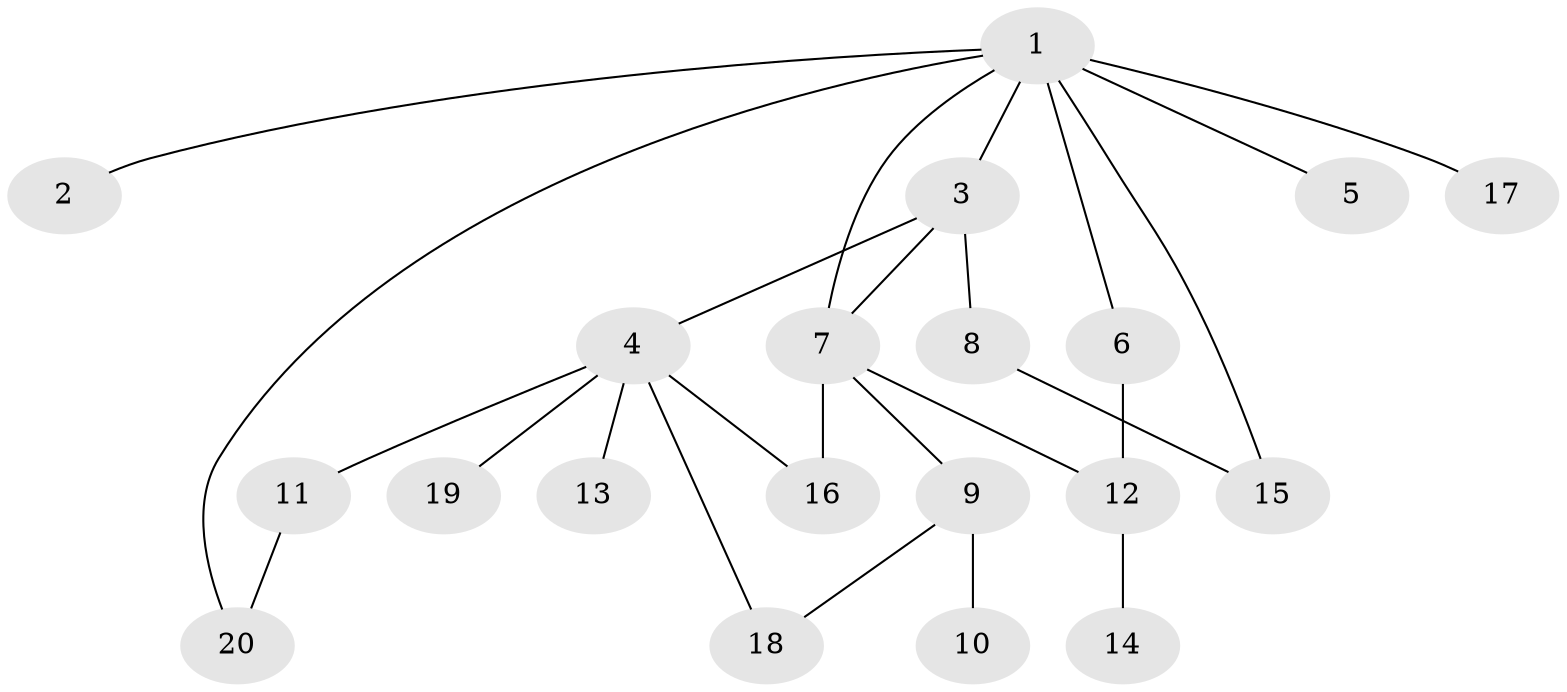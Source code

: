 // Generated by graph-tools (version 1.1) at 2025/46/02/15/25 05:46:28]
// undirected, 20 vertices, 25 edges
graph export_dot {
graph [start="1"]
  node [color=gray90,style=filled];
  1;
  2;
  3;
  4;
  5;
  6;
  7;
  8;
  9;
  10;
  11;
  12;
  13;
  14;
  15;
  16;
  17;
  18;
  19;
  20;
  1 -- 2;
  1 -- 3;
  1 -- 5;
  1 -- 6;
  1 -- 15;
  1 -- 17;
  1 -- 20;
  1 -- 7;
  3 -- 4;
  3 -- 7;
  3 -- 8;
  4 -- 11;
  4 -- 13;
  4 -- 16;
  4 -- 19;
  4 -- 18;
  6 -- 12;
  7 -- 9;
  7 -- 12;
  7 -- 16;
  8 -- 15;
  9 -- 10;
  9 -- 18;
  11 -- 20;
  12 -- 14;
}
